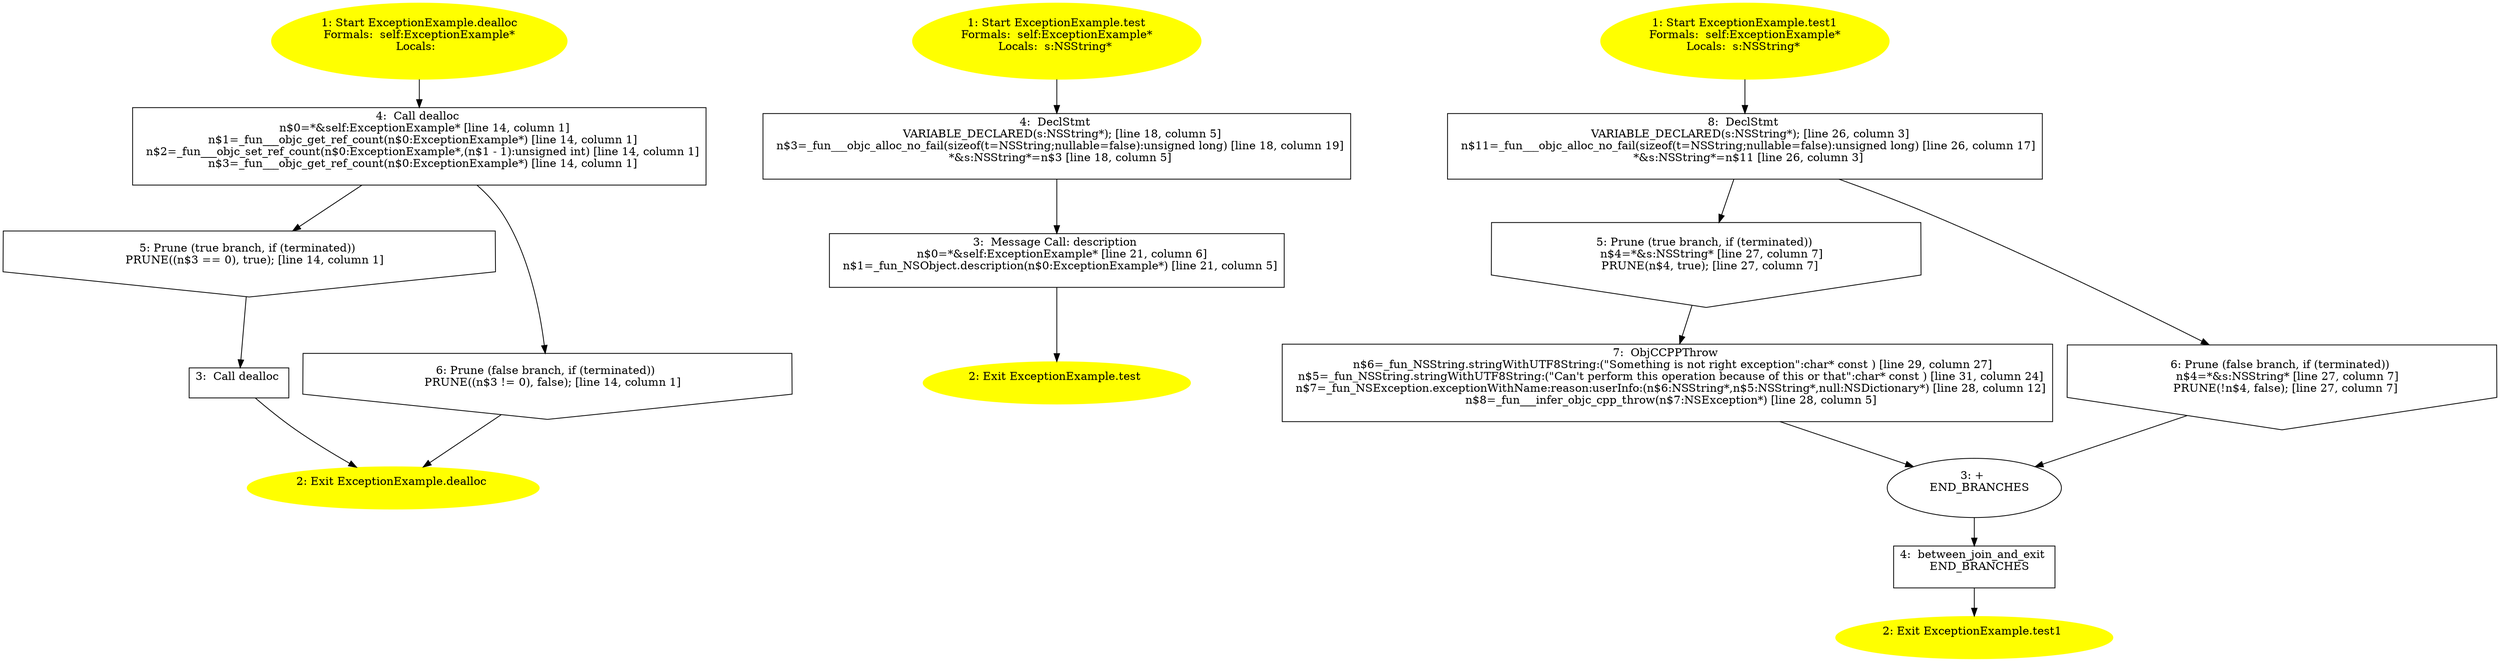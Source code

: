 /* @generated */
digraph cfg {
"dealloc#ExceptionExample#[instanc.4ef0b48f7d80dda6_1" [label="1: Start ExceptionExample.dealloc\nFormals:  self:ExceptionExample*\nLocals:  \n  " color=yellow style=filled]
	

	 "dealloc#ExceptionExample#[instanc.4ef0b48f7d80dda6_1" -> "dealloc#ExceptionExample#[instanc.4ef0b48f7d80dda6_4" ;
"dealloc#ExceptionExample#[instanc.4ef0b48f7d80dda6_2" [label="2: Exit ExceptionExample.dealloc \n  " color=yellow style=filled]
	

"dealloc#ExceptionExample#[instanc.4ef0b48f7d80dda6_3" [label="3:  Call dealloc \n  " shape="box"]
	

	 "dealloc#ExceptionExample#[instanc.4ef0b48f7d80dda6_3" -> "dealloc#ExceptionExample#[instanc.4ef0b48f7d80dda6_2" ;
"dealloc#ExceptionExample#[instanc.4ef0b48f7d80dda6_4" [label="4:  Call dealloc \n   n$0=*&self:ExceptionExample* [line 14, column 1]\n  n$1=_fun___objc_get_ref_count(n$0:ExceptionExample*) [line 14, column 1]\n  n$2=_fun___objc_set_ref_count(n$0:ExceptionExample*,(n$1 - 1):unsigned int) [line 14, column 1]\n  n$3=_fun___objc_get_ref_count(n$0:ExceptionExample*) [line 14, column 1]\n " shape="box"]
	

	 "dealloc#ExceptionExample#[instanc.4ef0b48f7d80dda6_4" -> "dealloc#ExceptionExample#[instanc.4ef0b48f7d80dda6_5" ;
	 "dealloc#ExceptionExample#[instanc.4ef0b48f7d80dda6_4" -> "dealloc#ExceptionExample#[instanc.4ef0b48f7d80dda6_6" ;
"dealloc#ExceptionExample#[instanc.4ef0b48f7d80dda6_5" [label="5: Prune (true branch, if (terminated)) \n   PRUNE((n$3 == 0), true); [line 14, column 1]\n " shape="invhouse"]
	

	 "dealloc#ExceptionExample#[instanc.4ef0b48f7d80dda6_5" -> "dealloc#ExceptionExample#[instanc.4ef0b48f7d80dda6_3" ;
"dealloc#ExceptionExample#[instanc.4ef0b48f7d80dda6_6" [label="6: Prune (false branch, if (terminated)) \n   PRUNE((n$3 != 0), false); [line 14, column 1]\n " shape="invhouse"]
	

	 "dealloc#ExceptionExample#[instanc.4ef0b48f7d80dda6_6" -> "dealloc#ExceptionExample#[instanc.4ef0b48f7d80dda6_2" ;
"test#ExceptionExample#[instance].8931bcda75f7d6f0_1" [label="1: Start ExceptionExample.test\nFormals:  self:ExceptionExample*\nLocals:  s:NSString* \n  " color=yellow style=filled]
	

	 "test#ExceptionExample#[instance].8931bcda75f7d6f0_1" -> "test#ExceptionExample#[instance].8931bcda75f7d6f0_4" ;
"test#ExceptionExample#[instance].8931bcda75f7d6f0_2" [label="2: Exit ExceptionExample.test \n  " color=yellow style=filled]
	

"test#ExceptionExample#[instance].8931bcda75f7d6f0_3" [label="3:  Message Call: description \n   n$0=*&self:ExceptionExample* [line 21, column 6]\n  n$1=_fun_NSObject.description(n$0:ExceptionExample*) [line 21, column 5]\n " shape="box"]
	

	 "test#ExceptionExample#[instance].8931bcda75f7d6f0_3" -> "test#ExceptionExample#[instance].8931bcda75f7d6f0_2" ;
"test#ExceptionExample#[instance].8931bcda75f7d6f0_4" [label="4:  DeclStmt \n   VARIABLE_DECLARED(s:NSString*); [line 18, column 5]\n  n$3=_fun___objc_alloc_no_fail(sizeof(t=NSString;nullable=false):unsigned long) [line 18, column 19]\n  *&s:NSString*=n$3 [line 18, column 5]\n " shape="box"]
	

	 "test#ExceptionExample#[instance].8931bcda75f7d6f0_4" -> "test#ExceptionExample#[instance].8931bcda75f7d6f0_3" ;
"test1#ExceptionExample#[instance].a03ebc2a7c41ec04_1" [label="1: Start ExceptionExample.test1\nFormals:  self:ExceptionExample*\nLocals:  s:NSString* \n  " color=yellow style=filled]
	

	 "test1#ExceptionExample#[instance].a03ebc2a7c41ec04_1" -> "test1#ExceptionExample#[instance].a03ebc2a7c41ec04_8" ;
"test1#ExceptionExample#[instance].a03ebc2a7c41ec04_2" [label="2: Exit ExceptionExample.test1 \n  " color=yellow style=filled]
	

"test1#ExceptionExample#[instance].a03ebc2a7c41ec04_3" [label="3: + \n   END_BRANCHES\n " ]
	

	 "test1#ExceptionExample#[instance].a03ebc2a7c41ec04_3" -> "test1#ExceptionExample#[instance].a03ebc2a7c41ec04_4" ;
"test1#ExceptionExample#[instance].a03ebc2a7c41ec04_4" [label="4:  between_join_and_exit \n   END_BRANCHES\n " shape="box"]
	

	 "test1#ExceptionExample#[instance].a03ebc2a7c41ec04_4" -> "test1#ExceptionExample#[instance].a03ebc2a7c41ec04_2" ;
"test1#ExceptionExample#[instance].a03ebc2a7c41ec04_5" [label="5: Prune (true branch, if (terminated)) \n   n$4=*&s:NSString* [line 27, column 7]\n  PRUNE(n$4, true); [line 27, column 7]\n " shape="invhouse"]
	

	 "test1#ExceptionExample#[instance].a03ebc2a7c41ec04_5" -> "test1#ExceptionExample#[instance].a03ebc2a7c41ec04_7" ;
"test1#ExceptionExample#[instance].a03ebc2a7c41ec04_6" [label="6: Prune (false branch, if (terminated)) \n   n$4=*&s:NSString* [line 27, column 7]\n  PRUNE(!n$4, false); [line 27, column 7]\n " shape="invhouse"]
	

	 "test1#ExceptionExample#[instance].a03ebc2a7c41ec04_6" -> "test1#ExceptionExample#[instance].a03ebc2a7c41ec04_3" ;
"test1#ExceptionExample#[instance].a03ebc2a7c41ec04_7" [label="7:  ObjCCPPThrow \n   n$6=_fun_NSString.stringWithUTF8String:(\"Something is not right exception\":char* const ) [line 29, column 27]\n  n$5=_fun_NSString.stringWithUTF8String:(\"Can't perform this operation because of this or that\":char* const ) [line 31, column 24]\n  n$7=_fun_NSException.exceptionWithName:reason:userInfo:(n$6:NSString*,n$5:NSString*,null:NSDictionary*) [line 28, column 12]\n  n$8=_fun___infer_objc_cpp_throw(n$7:NSException*) [line 28, column 5]\n " shape="box"]
	

	 "test1#ExceptionExample#[instance].a03ebc2a7c41ec04_7" -> "test1#ExceptionExample#[instance].a03ebc2a7c41ec04_3" ;
"test1#ExceptionExample#[instance].a03ebc2a7c41ec04_8" [label="8:  DeclStmt \n   VARIABLE_DECLARED(s:NSString*); [line 26, column 3]\n  n$11=_fun___objc_alloc_no_fail(sizeof(t=NSString;nullable=false):unsigned long) [line 26, column 17]\n  *&s:NSString*=n$11 [line 26, column 3]\n " shape="box"]
	

	 "test1#ExceptionExample#[instance].a03ebc2a7c41ec04_8" -> "test1#ExceptionExample#[instance].a03ebc2a7c41ec04_5" ;
	 "test1#ExceptionExample#[instance].a03ebc2a7c41ec04_8" -> "test1#ExceptionExample#[instance].a03ebc2a7c41ec04_6" ;
}
